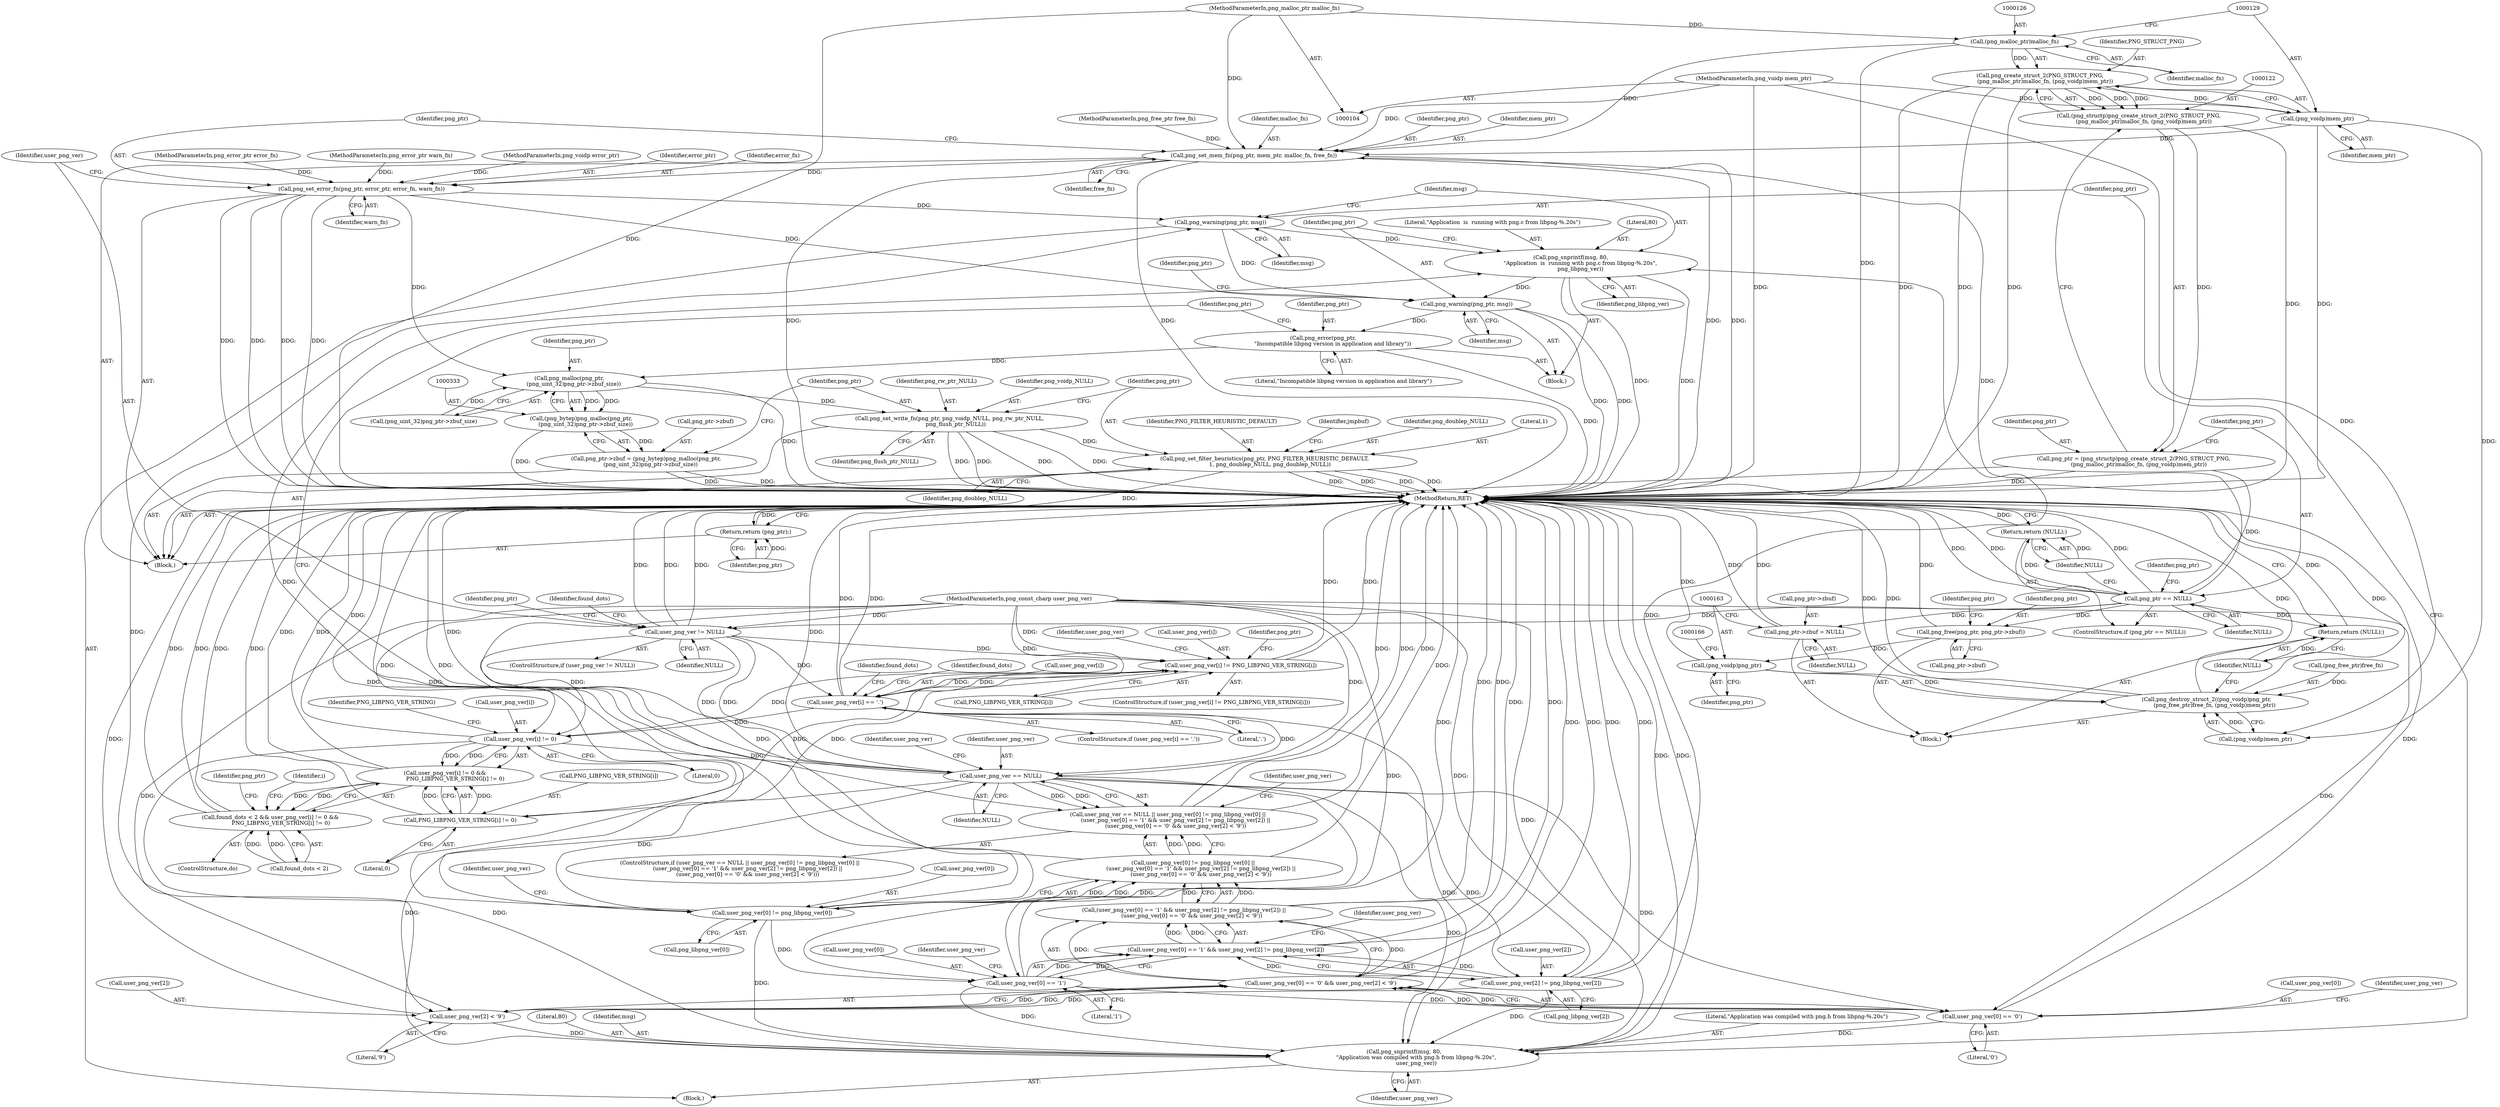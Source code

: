 digraph "0_Chrome_7f3d85b096f66870a15b37c2f40b219b2e292693_24@API" {
"1000123" [label="(Call,png_create_struct_2(PNG_STRUCT_PNG,\n      (png_malloc_ptr)malloc_fn, (png_voidp)mem_ptr))"];
"1000125" [label="(Call,(png_malloc_ptr)malloc_fn)"];
"1000110" [label="(MethodParameterIn,png_malloc_ptr malloc_fn)"];
"1000128" [label="(Call,(png_voidp)mem_ptr)"];
"1000109" [label="(MethodParameterIn,png_voidp mem_ptr)"];
"1000121" [label="(Call,(png_structp)png_create_struct_2(PNG_STRUCT_PNG,\n      (png_malloc_ptr)malloc_fn, (png_voidp)mem_ptr))"];
"1000119" [label="(Call,png_ptr = (png_structp)png_create_struct_2(PNG_STRUCT_PNG,\n      (png_malloc_ptr)malloc_fn, (png_voidp)mem_ptr))"];
"1000132" [label="(Call,png_ptr == NULL)"];
"1000135" [label="(Return,return (NULL);)"];
"1000151" [label="(Call,png_free(png_ptr, png_ptr->zbuf))"];
"1000162" [label="(Call,(png_voidp)png_ptr)"];
"1000161" [label="(Call,png_destroy_struct_2((png_voidp)png_ptr,\n         (png_free_ptr)free_fn, (png_voidp)mem_ptr))"];
"1000156" [label="(Call,png_ptr->zbuf = NULL)"];
"1000171" [label="(Return,return (NULL);)"];
"1000180" [label="(Call,png_set_mem_fn(png_ptr, mem_ptr, malloc_fn, free_fn))"];
"1000185" [label="(Call,png_set_error_fn(png_ptr, error_ptr, error_fn, warn_fn))"];
"1000304" [label="(Call,png_warning(png_ptr, msg))"];
"1000307" [label="(Call,png_snprintf(msg, 80,\n           \"Application  is  running with png.c from libpng-%.20s\",\n           png_libpng_ver))"];
"1000312" [label="(Call,png_warning(png_ptr, msg))"];
"1000320" [label="(Call,png_error(png_ptr,\n           \"Incompatible libpng version in application and library\"))"];
"1000334" [label="(Call,png_malloc(png_ptr,\n     (png_uint_32)png_ptr->zbuf_size))"];
"1000332" [label="(Call,(png_bytep)png_malloc(png_ptr,\n     (png_uint_32)png_ptr->zbuf_size))"];
"1000328" [label="(Call,png_ptr->zbuf = (png_bytep)png_malloc(png_ptr,\n     (png_uint_32)png_ptr->zbuf_size))"];
"1000341" [label="(Call,png_set_write_fn(png_ptr, png_voidp_NULL, png_rw_ptr_NULL,\n       png_flush_ptr_NULL))"];
"1000346" [label="(Call,png_set_filter_heuristics(png_ptr, PNG_FILTER_HEURISTIC_DEFAULT,\n      1, png_doublep_NULL, png_doublep_NULL))"];
"1000363" [label="(Return,return (png_ptr);)"];
"1000191" [label="(Call,user_png_ver != NULL)"];
"1000208" [label="(Call,user_png_ver[i] != PNG_LIBPNG_VER_STRING[i])"];
"1000221" [label="(Call,user_png_ver[i] == '.')"];
"1000233" [label="(Call,user_png_ver[i] != 0)"];
"1000232" [label="(Call,user_png_ver[i] != 0 &&\n            PNG_LIBPNG_VER_STRING[i] != 0)"];
"1000228" [label="(Call,found_dots < 2 && user_png_ver[i] != 0 &&\n            PNG_LIBPNG_VER_STRING[i] != 0)"];
"1000258" [label="(Call,user_png_ver == NULL)"];
"1000257" [label="(Call,user_png_ver == NULL || user_png_ver[0] != png_libpng_ver[0] ||\n         (user_png_ver[0] == '1' && user_png_ver[2] != png_libpng_ver[2]) ||\n         (user_png_ver[0] == '0' && user_png_ver[2] < '9'))"];
"1000262" [label="(Call,user_png_ver[0] != png_libpng_ver[0])"];
"1000261" [label="(Call,user_png_ver[0] != png_libpng_ver[0] ||\n         (user_png_ver[0] == '1' && user_png_ver[2] != png_libpng_ver[2]) ||\n         (user_png_ver[0] == '0' && user_png_ver[2] < '9'))"];
"1000271" [label="(Call,user_png_ver[0] == '1')"];
"1000270" [label="(Call,user_png_ver[0] == '1' && user_png_ver[2] != png_libpng_ver[2])"];
"1000269" [label="(Call,(user_png_ver[0] == '1' && user_png_ver[2] != png_libpng_ver[2]) ||\n         (user_png_ver[0] == '0' && user_png_ver[2] < '9'))"];
"1000284" [label="(Call,user_png_ver[0] == '0')"];
"1000283" [label="(Call,user_png_ver[0] == '0' && user_png_ver[2] < '9')"];
"1000299" [label="(Call,png_snprintf(msg, 80,\n              \"Application was compiled with png.h from libpng-%.20s\",\n              user_png_ver))"];
"1000276" [label="(Call,user_png_ver[2] != png_libpng_ver[2])"];
"1000289" [label="(Call,user_png_ver[2] < '9')"];
"1000238" [label="(Call,PNG_LIBPNG_VER_STRING[i] != 0)"];
"1000227" [label="(Identifier,found_dots)"];
"1000133" [label="(Identifier,png_ptr)"];
"1000283" [label="(Call,user_png_ver[0] == '0' && user_png_ver[2] < '9')"];
"1000124" [label="(Identifier,PNG_STRUCT_PNG)"];
"1000275" [label="(Literal,'1')"];
"1000277" [label="(Call,user_png_ver[2])"];
"1000134" [label="(Identifier,NULL)"];
"1000252" [label="(Identifier,png_ptr)"];
"1000203" [label="(ControlStructure,do)"];
"1000264" [label="(Identifier,user_png_ver)"];
"1000257" [label="(Call,user_png_ver == NULL || user_png_ver[0] != png_libpng_ver[0] ||\n         (user_png_ver[0] == '1' && user_png_ver[2] != png_libpng_ver[2]) ||\n         (user_png_ver[0] == '0' && user_png_ver[2] < '9'))"];
"1000335" [label="(Identifier,png_ptr)"];
"1000187" [label="(Identifier,error_ptr)"];
"1000272" [label="(Call,user_png_ver[0])"];
"1000127" [label="(Identifier,malloc_fn)"];
"1000183" [label="(Identifier,malloc_fn)"];
"1000364" [label="(Identifier,png_ptr)"];
"1000302" [label="(Literal,\"Application was compiled with png.h from libpng-%.20s\")"];
"1000233" [label="(Call,user_png_ver[i] != 0)"];
"1000301" [label="(Literal,80)"];
"1000135" [label="(Return,return (NULL);)"];
"1000332" [label="(Call,(png_bytep)png_malloc(png_ptr,\n     (png_uint_32)png_ptr->zbuf_size))"];
"1000139" [label="(Identifier,png_ptr)"];
"1000260" [label="(Identifier,NULL)"];
"1000298" [label="(Block,)"];
"1000180" [label="(Call,png_set_mem_fn(png_ptr, mem_ptr, malloc_fn, free_fn))"];
"1000312" [label="(Call,png_warning(png_ptr, msg))"];
"1000297" [label="(Identifier,user_png_ver)"];
"1000109" [label="(MethodParameterIn,png_voidp mem_ptr)"];
"1000132" [label="(Call,png_ptr == NULL)"];
"1000325" [label="(Identifier,png_ptr)"];
"1000225" [label="(Literal,'.')"];
"1000308" [label="(Identifier,msg)"];
"1000188" [label="(Identifier,error_fn)"];
"1000172" [label="(Identifier,NULL)"];
"1000246" [label="(Identifier,png_ptr)"];
"1000322" [label="(Literal,\"Incompatible libpng version in application and library\")"];
"1000181" [label="(Identifier,png_ptr)"];
"1000131" [label="(ControlStructure,if (png_ptr == NULL))"];
"1000222" [label="(Call,user_png_ver[i])"];
"1000270" [label="(Call,user_png_ver[0] == '1' && user_png_ver[2] != png_libpng_ver[2])"];
"1000185" [label="(Call,png_set_error_fn(png_ptr, error_ptr, error_fn, warn_fn))"];
"1000165" [label="(Call,(png_free_ptr)free_fn)"];
"1000209" [label="(Call,user_png_ver[i])"];
"1000258" [label="(Call,user_png_ver == NULL)"];
"1000299" [label="(Call,png_snprintf(msg, 80,\n              \"Application was compiled with png.h from libpng-%.20s\",\n              user_png_ver))"];
"1000336" [label="(Call,(png_uint_32)png_ptr->zbuf_size)"];
"1000329" [label="(Call,png_ptr->zbuf)"];
"1000168" [label="(Call,(png_voidp)mem_ptr)"];
"1000123" [label="(Call,png_create_struct_2(PNG_STRUCT_PNG,\n      (png_malloc_ptr)malloc_fn, (png_voidp)mem_ptr))"];
"1000286" [label="(Identifier,user_png_ver)"];
"1000152" [label="(Identifier,png_ptr)"];
"1000212" [label="(Call,PNG_LIBPNG_VER_STRING[i])"];
"1000119" [label="(Call,png_ptr = (png_structp)png_create_struct_2(PNG_STRUCT_PNG,\n      (png_malloc_ptr)malloc_fn, (png_voidp)mem_ptr))"];
"1000230" [label="(Identifier,found_dots)"];
"1000191" [label="(Call,user_png_ver != NULL)"];
"1000120" [label="(Identifier,png_ptr)"];
"1000261" [label="(Call,user_png_ver[0] != png_libpng_ver[0] ||\n         (user_png_ver[0] == '1' && user_png_ver[2] != png_libpng_ver[2]) ||\n         (user_png_ver[0] == '0' && user_png_ver[2] < '9'))"];
"1000105" [label="(MethodParameterIn,png_const_charp user_png_ver)"];
"1000162" [label="(Call,(png_voidp)png_ptr)"];
"1000217" [label="(Identifier,png_ptr)"];
"1000157" [label="(Call,png_ptr->zbuf)"];
"1000341" [label="(Call,png_set_write_fn(png_ptr, png_voidp_NULL, png_rw_ptr_NULL,\n       png_flush_ptr_NULL))"];
"1000229" [label="(Call,found_dots < 2)"];
"1000345" [label="(Identifier,png_flush_ptr_NULL)"];
"1000259" [label="(Identifier,user_png_ver)"];
"1000189" [label="(Identifier,warn_fn)"];
"1000107" [label="(MethodParameterIn,png_error_ptr error_fn)"];
"1000306" [label="(Identifier,msg)"];
"1000284" [label="(Call,user_png_ver[0] == '0')"];
"1000242" [label="(Literal,0)"];
"1000228" [label="(Call,found_dots < 2 && user_png_ver[i] != 0 &&\n            PNG_LIBPNG_VER_STRING[i] != 0)"];
"1000153" [label="(Call,png_ptr->zbuf)"];
"1000350" [label="(Identifier,png_doublep_NULL)"];
"1000303" [label="(Identifier,user_png_ver)"];
"1000300" [label="(Identifier,msg)"];
"1000232" [label="(Call,user_png_ver[i] != 0 &&\n            PNG_LIBPNG_VER_STRING[i] != 0)"];
"1000334" [label="(Call,png_malloc(png_ptr,\n     (png_uint_32)png_ptr->zbuf_size))"];
"1000305" [label="(Identifier,png_ptr)"];
"1000151" [label="(Call,png_free(png_ptr, png_ptr->zbuf))"];
"1000263" [label="(Call,user_png_ver[0])"];
"1000190" [label="(ControlStructure,if (user_png_ver != NULL))"];
"1000161" [label="(Call,png_destroy_struct_2((png_voidp)png_ptr,\n         (png_free_ptr)free_fn, (png_voidp)mem_ptr))"];
"1000285" [label="(Call,user_png_ver[0])"];
"1000291" [label="(Identifier,user_png_ver)"];
"1000186" [label="(Identifier,png_ptr)"];
"1000184" [label="(Identifier,free_fn)"];
"1000309" [label="(Literal,80)"];
"1000343" [label="(Identifier,png_voidp_NULL)"];
"1000342" [label="(Identifier,png_ptr)"];
"1000314" [label="(Identifier,msg)"];
"1000110" [label="(MethodParameterIn,png_malloc_ptr malloc_fn)"];
"1000269" [label="(Call,(user_png_ver[0] == '1' && user_png_ver[2] != png_libpng_ver[2]) ||\n         (user_png_ver[0] == '0' && user_png_ver[2] < '9'))"];
"1000266" [label="(Call,png_libpng_ver[0])"];
"1000344" [label="(Identifier,png_rw_ptr_NULL)"];
"1000240" [label="(Identifier,PNG_LIBPNG_VER_STRING)"];
"1000234" [label="(Call,user_png_ver[i])"];
"1000108" [label="(MethodParameterIn,png_error_ptr warn_fn)"];
"1000197" [label="(Identifier,found_dots)"];
"1000363" [label="(Return,return (png_ptr);)"];
"1000121" [label="(Call,(png_structp)png_create_struct_2(PNG_STRUCT_PNG,\n      (png_malloc_ptr)malloc_fn, (png_voidp)mem_ptr))"];
"1000112" [label="(Block,)"];
"1000351" [label="(Identifier,png_doublep_NULL)"];
"1000290" [label="(Call,user_png_ver[2])"];
"1000158" [label="(Identifier,png_ptr)"];
"1000346" [label="(Call,png_set_filter_heuristics(png_ptr, PNG_FILTER_HEURISTIC_DEFAULT,\n      1, png_doublep_NULL, png_doublep_NULL))"];
"1000349" [label="(Literal,1)"];
"1000238" [label="(Call,PNG_LIBPNG_VER_STRING[i] != 0)"];
"1000271" [label="(Call,user_png_ver[0] == '1')"];
"1000293" [label="(Literal,'9')"];
"1000223" [label="(Identifier,user_png_ver)"];
"1000304" [label="(Call,png_warning(png_ptr, msg))"];
"1000365" [label="(MethodReturn,RET)"];
"1000193" [label="(Identifier,NULL)"];
"1000276" [label="(Call,user_png_ver[2] != png_libpng_ver[2])"];
"1000207" [label="(ControlStructure,if (user_png_ver[i] != PNG_LIBPNG_VER_STRING[i]))"];
"1000320" [label="(Call,png_error(png_ptr,\n           \"Incompatible libpng version in application and library\"))"];
"1000262" [label="(Call,user_png_ver[0] != png_libpng_ver[0])"];
"1000347" [label="(Identifier,png_ptr)"];
"1000294" [label="(Block,)"];
"1000288" [label="(Literal,'0')"];
"1000192" [label="(Identifier,user_png_ver)"];
"1000289" [label="(Call,user_png_ver[2] < '9')"];
"1000156" [label="(Call,png_ptr->zbuf = NULL)"];
"1000239" [label="(Call,PNG_LIBPNG_VER_STRING[i])"];
"1000280" [label="(Call,png_libpng_ver[2])"];
"1000128" [label="(Call,(png_voidp)mem_ptr)"];
"1000348" [label="(Identifier,PNG_FILTER_HEURISTIC_DEFAULT)"];
"1000321" [label="(Identifier,png_ptr)"];
"1000220" [label="(ControlStructure,if (user_png_ver[i] == '.'))"];
"1000150" [label="(Block,)"];
"1000313" [label="(Identifier,png_ptr)"];
"1000125" [label="(Call,(png_malloc_ptr)malloc_fn)"];
"1000354" [label="(Identifier,jmpbuf)"];
"1000164" [label="(Identifier,png_ptr)"];
"1000182" [label="(Identifier,mem_ptr)"];
"1000256" [label="(ControlStructure,if (user_png_ver == NULL || user_png_ver[0] != png_libpng_ver[0] ||\n         (user_png_ver[0] == '1' && user_png_ver[2] != png_libpng_ver[2]) ||\n         (user_png_ver[0] == '0' && user_png_ver[2] < '9')))"];
"1000171" [label="(Return,return (NULL);)"];
"1000311" [label="(Identifier,png_libpng_ver)"];
"1000130" [label="(Identifier,mem_ptr)"];
"1000328" [label="(Call,png_ptr->zbuf = (png_bytep)png_malloc(png_ptr,\n     (png_uint_32)png_ptr->zbuf_size))"];
"1000106" [label="(MethodParameterIn,png_voidp error_ptr)"];
"1000273" [label="(Identifier,user_png_ver)"];
"1000111" [label="(MethodParameterIn,png_free_ptr free_fn)"];
"1000221" [label="(Call,user_png_ver[i] == '.')"];
"1000237" [label="(Literal,0)"];
"1000206" [label="(Identifier,i)"];
"1000317" [label="(Identifier,png_ptr)"];
"1000208" [label="(Call,user_png_ver[i] != PNG_LIBPNG_VER_STRING[i])"];
"1000278" [label="(Identifier,user_png_ver)"];
"1000160" [label="(Identifier,NULL)"];
"1000307" [label="(Call,png_snprintf(msg, 80,\n           \"Application  is  running with png.c from libpng-%.20s\",\n           png_libpng_ver))"];
"1000310" [label="(Literal,\"Application  is  running with png.c from libpng-%.20s\")"];
"1000136" [label="(Identifier,NULL)"];
"1000123" -> "1000121"  [label="AST: "];
"1000123" -> "1000128"  [label="CFG: "];
"1000124" -> "1000123"  [label="AST: "];
"1000125" -> "1000123"  [label="AST: "];
"1000128" -> "1000123"  [label="AST: "];
"1000121" -> "1000123"  [label="CFG: "];
"1000123" -> "1000365"  [label="DDG: "];
"1000123" -> "1000365"  [label="DDG: "];
"1000123" -> "1000365"  [label="DDG: "];
"1000123" -> "1000121"  [label="DDG: "];
"1000123" -> "1000121"  [label="DDG: "];
"1000123" -> "1000121"  [label="DDG: "];
"1000125" -> "1000123"  [label="DDG: "];
"1000128" -> "1000123"  [label="DDG: "];
"1000125" -> "1000127"  [label="CFG: "];
"1000126" -> "1000125"  [label="AST: "];
"1000127" -> "1000125"  [label="AST: "];
"1000129" -> "1000125"  [label="CFG: "];
"1000125" -> "1000365"  [label="DDG: "];
"1000110" -> "1000125"  [label="DDG: "];
"1000125" -> "1000180"  [label="DDG: "];
"1000110" -> "1000104"  [label="AST: "];
"1000110" -> "1000365"  [label="DDG: "];
"1000110" -> "1000180"  [label="DDG: "];
"1000128" -> "1000130"  [label="CFG: "];
"1000129" -> "1000128"  [label="AST: "];
"1000130" -> "1000128"  [label="AST: "];
"1000128" -> "1000365"  [label="DDG: "];
"1000109" -> "1000128"  [label="DDG: "];
"1000128" -> "1000168"  [label="DDG: "];
"1000128" -> "1000180"  [label="DDG: "];
"1000109" -> "1000104"  [label="AST: "];
"1000109" -> "1000365"  [label="DDG: "];
"1000109" -> "1000168"  [label="DDG: "];
"1000109" -> "1000180"  [label="DDG: "];
"1000121" -> "1000119"  [label="AST: "];
"1000122" -> "1000121"  [label="AST: "];
"1000119" -> "1000121"  [label="CFG: "];
"1000121" -> "1000365"  [label="DDG: "];
"1000121" -> "1000119"  [label="DDG: "];
"1000119" -> "1000112"  [label="AST: "];
"1000120" -> "1000119"  [label="AST: "];
"1000133" -> "1000119"  [label="CFG: "];
"1000119" -> "1000365"  [label="DDG: "];
"1000119" -> "1000132"  [label="DDG: "];
"1000132" -> "1000131"  [label="AST: "];
"1000132" -> "1000134"  [label="CFG: "];
"1000133" -> "1000132"  [label="AST: "];
"1000134" -> "1000132"  [label="AST: "];
"1000136" -> "1000132"  [label="CFG: "];
"1000139" -> "1000132"  [label="CFG: "];
"1000132" -> "1000365"  [label="DDG: "];
"1000132" -> "1000365"  [label="DDG: "];
"1000132" -> "1000365"  [label="DDG: "];
"1000132" -> "1000135"  [label="DDG: "];
"1000132" -> "1000151"  [label="DDG: "];
"1000132" -> "1000156"  [label="DDG: "];
"1000132" -> "1000171"  [label="DDG: "];
"1000132" -> "1000180"  [label="DDG: "];
"1000132" -> "1000191"  [label="DDG: "];
"1000135" -> "1000131"  [label="AST: "];
"1000135" -> "1000136"  [label="CFG: "];
"1000136" -> "1000135"  [label="AST: "];
"1000365" -> "1000135"  [label="CFG: "];
"1000135" -> "1000365"  [label="DDG: "];
"1000136" -> "1000135"  [label="DDG: "];
"1000151" -> "1000150"  [label="AST: "];
"1000151" -> "1000153"  [label="CFG: "];
"1000152" -> "1000151"  [label="AST: "];
"1000153" -> "1000151"  [label="AST: "];
"1000158" -> "1000151"  [label="CFG: "];
"1000151" -> "1000365"  [label="DDG: "];
"1000151" -> "1000162"  [label="DDG: "];
"1000162" -> "1000161"  [label="AST: "];
"1000162" -> "1000164"  [label="CFG: "];
"1000163" -> "1000162"  [label="AST: "];
"1000164" -> "1000162"  [label="AST: "];
"1000166" -> "1000162"  [label="CFG: "];
"1000162" -> "1000365"  [label="DDG: "];
"1000162" -> "1000161"  [label="DDG: "];
"1000161" -> "1000150"  [label="AST: "];
"1000161" -> "1000168"  [label="CFG: "];
"1000165" -> "1000161"  [label="AST: "];
"1000168" -> "1000161"  [label="AST: "];
"1000172" -> "1000161"  [label="CFG: "];
"1000161" -> "1000365"  [label="DDG: "];
"1000161" -> "1000365"  [label="DDG: "];
"1000161" -> "1000365"  [label="DDG: "];
"1000161" -> "1000365"  [label="DDG: "];
"1000165" -> "1000161"  [label="DDG: "];
"1000168" -> "1000161"  [label="DDG: "];
"1000156" -> "1000150"  [label="AST: "];
"1000156" -> "1000160"  [label="CFG: "];
"1000157" -> "1000156"  [label="AST: "];
"1000160" -> "1000156"  [label="AST: "];
"1000163" -> "1000156"  [label="CFG: "];
"1000156" -> "1000365"  [label="DDG: "];
"1000156" -> "1000365"  [label="DDG: "];
"1000171" -> "1000150"  [label="AST: "];
"1000171" -> "1000172"  [label="CFG: "];
"1000172" -> "1000171"  [label="AST: "];
"1000365" -> "1000171"  [label="CFG: "];
"1000171" -> "1000365"  [label="DDG: "];
"1000172" -> "1000171"  [label="DDG: "];
"1000180" -> "1000112"  [label="AST: "];
"1000180" -> "1000184"  [label="CFG: "];
"1000181" -> "1000180"  [label="AST: "];
"1000182" -> "1000180"  [label="AST: "];
"1000183" -> "1000180"  [label="AST: "];
"1000184" -> "1000180"  [label="AST: "];
"1000186" -> "1000180"  [label="CFG: "];
"1000180" -> "1000365"  [label="DDG: "];
"1000180" -> "1000365"  [label="DDG: "];
"1000180" -> "1000365"  [label="DDG: "];
"1000180" -> "1000365"  [label="DDG: "];
"1000111" -> "1000180"  [label="DDG: "];
"1000180" -> "1000185"  [label="DDG: "];
"1000185" -> "1000112"  [label="AST: "];
"1000185" -> "1000189"  [label="CFG: "];
"1000186" -> "1000185"  [label="AST: "];
"1000187" -> "1000185"  [label="AST: "];
"1000188" -> "1000185"  [label="AST: "];
"1000189" -> "1000185"  [label="AST: "];
"1000192" -> "1000185"  [label="CFG: "];
"1000185" -> "1000365"  [label="DDG: "];
"1000185" -> "1000365"  [label="DDG: "];
"1000185" -> "1000365"  [label="DDG: "];
"1000185" -> "1000365"  [label="DDG: "];
"1000106" -> "1000185"  [label="DDG: "];
"1000107" -> "1000185"  [label="DDG: "];
"1000108" -> "1000185"  [label="DDG: "];
"1000185" -> "1000304"  [label="DDG: "];
"1000185" -> "1000312"  [label="DDG: "];
"1000185" -> "1000334"  [label="DDG: "];
"1000304" -> "1000298"  [label="AST: "];
"1000304" -> "1000306"  [label="CFG: "];
"1000305" -> "1000304"  [label="AST: "];
"1000306" -> "1000304"  [label="AST: "];
"1000308" -> "1000304"  [label="CFG: "];
"1000299" -> "1000304"  [label="DDG: "];
"1000304" -> "1000307"  [label="DDG: "];
"1000304" -> "1000312"  [label="DDG: "];
"1000307" -> "1000294"  [label="AST: "];
"1000307" -> "1000311"  [label="CFG: "];
"1000308" -> "1000307"  [label="AST: "];
"1000309" -> "1000307"  [label="AST: "];
"1000310" -> "1000307"  [label="AST: "];
"1000311" -> "1000307"  [label="AST: "];
"1000313" -> "1000307"  [label="CFG: "];
"1000307" -> "1000365"  [label="DDG: "];
"1000307" -> "1000365"  [label="DDG: "];
"1000276" -> "1000307"  [label="DDG: "];
"1000262" -> "1000307"  [label="DDG: "];
"1000307" -> "1000312"  [label="DDG: "];
"1000312" -> "1000294"  [label="AST: "];
"1000312" -> "1000314"  [label="CFG: "];
"1000313" -> "1000312"  [label="AST: "];
"1000314" -> "1000312"  [label="AST: "];
"1000317" -> "1000312"  [label="CFG: "];
"1000312" -> "1000365"  [label="DDG: "];
"1000312" -> "1000365"  [label="DDG: "];
"1000312" -> "1000320"  [label="DDG: "];
"1000320" -> "1000294"  [label="AST: "];
"1000320" -> "1000322"  [label="CFG: "];
"1000321" -> "1000320"  [label="AST: "];
"1000322" -> "1000320"  [label="AST: "];
"1000325" -> "1000320"  [label="CFG: "];
"1000320" -> "1000365"  [label="DDG: "];
"1000320" -> "1000334"  [label="DDG: "];
"1000334" -> "1000332"  [label="AST: "];
"1000334" -> "1000336"  [label="CFG: "];
"1000335" -> "1000334"  [label="AST: "];
"1000336" -> "1000334"  [label="AST: "];
"1000332" -> "1000334"  [label="CFG: "];
"1000334" -> "1000365"  [label="DDG: "];
"1000334" -> "1000332"  [label="DDG: "];
"1000334" -> "1000332"  [label="DDG: "];
"1000336" -> "1000334"  [label="DDG: "];
"1000334" -> "1000341"  [label="DDG: "];
"1000332" -> "1000328"  [label="AST: "];
"1000333" -> "1000332"  [label="AST: "];
"1000328" -> "1000332"  [label="CFG: "];
"1000332" -> "1000365"  [label="DDG: "];
"1000332" -> "1000328"  [label="DDG: "];
"1000328" -> "1000112"  [label="AST: "];
"1000329" -> "1000328"  [label="AST: "];
"1000342" -> "1000328"  [label="CFG: "];
"1000328" -> "1000365"  [label="DDG: "];
"1000328" -> "1000365"  [label="DDG: "];
"1000341" -> "1000112"  [label="AST: "];
"1000341" -> "1000345"  [label="CFG: "];
"1000342" -> "1000341"  [label="AST: "];
"1000343" -> "1000341"  [label="AST: "];
"1000344" -> "1000341"  [label="AST: "];
"1000345" -> "1000341"  [label="AST: "];
"1000347" -> "1000341"  [label="CFG: "];
"1000341" -> "1000365"  [label="DDG: "];
"1000341" -> "1000365"  [label="DDG: "];
"1000341" -> "1000365"  [label="DDG: "];
"1000341" -> "1000365"  [label="DDG: "];
"1000341" -> "1000346"  [label="DDG: "];
"1000346" -> "1000112"  [label="AST: "];
"1000346" -> "1000351"  [label="CFG: "];
"1000347" -> "1000346"  [label="AST: "];
"1000348" -> "1000346"  [label="AST: "];
"1000349" -> "1000346"  [label="AST: "];
"1000350" -> "1000346"  [label="AST: "];
"1000351" -> "1000346"  [label="AST: "];
"1000354" -> "1000346"  [label="CFG: "];
"1000346" -> "1000365"  [label="DDG: "];
"1000346" -> "1000365"  [label="DDG: "];
"1000346" -> "1000365"  [label="DDG: "];
"1000346" -> "1000365"  [label="DDG: "];
"1000346" -> "1000363"  [label="DDG: "];
"1000363" -> "1000112"  [label="AST: "];
"1000363" -> "1000364"  [label="CFG: "];
"1000364" -> "1000363"  [label="AST: "];
"1000365" -> "1000363"  [label="CFG: "];
"1000363" -> "1000365"  [label="DDG: "];
"1000364" -> "1000363"  [label="DDG: "];
"1000191" -> "1000190"  [label="AST: "];
"1000191" -> "1000193"  [label="CFG: "];
"1000192" -> "1000191"  [label="AST: "];
"1000193" -> "1000191"  [label="AST: "];
"1000197" -> "1000191"  [label="CFG: "];
"1000246" -> "1000191"  [label="CFG: "];
"1000191" -> "1000365"  [label="DDG: "];
"1000191" -> "1000365"  [label="DDG: "];
"1000191" -> "1000365"  [label="DDG: "];
"1000105" -> "1000191"  [label="DDG: "];
"1000191" -> "1000208"  [label="DDG: "];
"1000191" -> "1000221"  [label="DDG: "];
"1000191" -> "1000233"  [label="DDG: "];
"1000191" -> "1000258"  [label="DDG: "];
"1000191" -> "1000258"  [label="DDG: "];
"1000208" -> "1000207"  [label="AST: "];
"1000208" -> "1000212"  [label="CFG: "];
"1000209" -> "1000208"  [label="AST: "];
"1000212" -> "1000208"  [label="AST: "];
"1000217" -> "1000208"  [label="CFG: "];
"1000223" -> "1000208"  [label="CFG: "];
"1000208" -> "1000365"  [label="DDG: "];
"1000208" -> "1000365"  [label="DDG: "];
"1000221" -> "1000208"  [label="DDG: "];
"1000233" -> "1000208"  [label="DDG: "];
"1000105" -> "1000208"  [label="DDG: "];
"1000238" -> "1000208"  [label="DDG: "];
"1000208" -> "1000221"  [label="DDG: "];
"1000208" -> "1000238"  [label="DDG: "];
"1000221" -> "1000220"  [label="AST: "];
"1000221" -> "1000225"  [label="CFG: "];
"1000222" -> "1000221"  [label="AST: "];
"1000225" -> "1000221"  [label="AST: "];
"1000230" -> "1000221"  [label="CFG: "];
"1000227" -> "1000221"  [label="CFG: "];
"1000221" -> "1000365"  [label="DDG: "];
"1000221" -> "1000365"  [label="DDG: "];
"1000105" -> "1000221"  [label="DDG: "];
"1000221" -> "1000233"  [label="DDG: "];
"1000221" -> "1000258"  [label="DDG: "];
"1000221" -> "1000299"  [label="DDG: "];
"1000233" -> "1000232"  [label="AST: "];
"1000233" -> "1000237"  [label="CFG: "];
"1000234" -> "1000233"  [label="AST: "];
"1000237" -> "1000233"  [label="AST: "];
"1000240" -> "1000233"  [label="CFG: "];
"1000232" -> "1000233"  [label="CFG: "];
"1000233" -> "1000365"  [label="DDG: "];
"1000233" -> "1000232"  [label="DDG: "];
"1000233" -> "1000232"  [label="DDG: "];
"1000105" -> "1000233"  [label="DDG: "];
"1000233" -> "1000258"  [label="DDG: "];
"1000233" -> "1000299"  [label="DDG: "];
"1000232" -> "1000228"  [label="AST: "];
"1000232" -> "1000238"  [label="CFG: "];
"1000238" -> "1000232"  [label="AST: "];
"1000228" -> "1000232"  [label="CFG: "];
"1000232" -> "1000365"  [label="DDG: "];
"1000232" -> "1000365"  [label="DDG: "];
"1000232" -> "1000228"  [label="DDG: "];
"1000232" -> "1000228"  [label="DDG: "];
"1000238" -> "1000232"  [label="DDG: "];
"1000238" -> "1000232"  [label="DDG: "];
"1000228" -> "1000203"  [label="AST: "];
"1000228" -> "1000229"  [label="CFG: "];
"1000229" -> "1000228"  [label="AST: "];
"1000206" -> "1000228"  [label="CFG: "];
"1000252" -> "1000228"  [label="CFG: "];
"1000228" -> "1000365"  [label="DDG: "];
"1000228" -> "1000365"  [label="DDG: "];
"1000228" -> "1000365"  [label="DDG: "];
"1000229" -> "1000228"  [label="DDG: "];
"1000229" -> "1000228"  [label="DDG: "];
"1000258" -> "1000257"  [label="AST: "];
"1000258" -> "1000260"  [label="CFG: "];
"1000259" -> "1000258"  [label="AST: "];
"1000260" -> "1000258"  [label="AST: "];
"1000264" -> "1000258"  [label="CFG: "];
"1000257" -> "1000258"  [label="CFG: "];
"1000258" -> "1000365"  [label="DDG: "];
"1000258" -> "1000365"  [label="DDG: "];
"1000258" -> "1000257"  [label="DDG: "];
"1000258" -> "1000257"  [label="DDG: "];
"1000105" -> "1000258"  [label="DDG: "];
"1000258" -> "1000262"  [label="DDG: "];
"1000258" -> "1000271"  [label="DDG: "];
"1000258" -> "1000276"  [label="DDG: "];
"1000258" -> "1000284"  [label="DDG: "];
"1000258" -> "1000289"  [label="DDG: "];
"1000258" -> "1000299"  [label="DDG: "];
"1000257" -> "1000256"  [label="AST: "];
"1000257" -> "1000261"  [label="CFG: "];
"1000261" -> "1000257"  [label="AST: "];
"1000297" -> "1000257"  [label="CFG: "];
"1000325" -> "1000257"  [label="CFG: "];
"1000257" -> "1000365"  [label="DDG: "];
"1000257" -> "1000365"  [label="DDG: "];
"1000257" -> "1000365"  [label="DDG: "];
"1000261" -> "1000257"  [label="DDG: "];
"1000261" -> "1000257"  [label="DDG: "];
"1000262" -> "1000261"  [label="AST: "];
"1000262" -> "1000266"  [label="CFG: "];
"1000263" -> "1000262"  [label="AST: "];
"1000266" -> "1000262"  [label="AST: "];
"1000273" -> "1000262"  [label="CFG: "];
"1000261" -> "1000262"  [label="CFG: "];
"1000262" -> "1000365"  [label="DDG: "];
"1000262" -> "1000365"  [label="DDG: "];
"1000262" -> "1000261"  [label="DDG: "];
"1000262" -> "1000261"  [label="DDG: "];
"1000105" -> "1000262"  [label="DDG: "];
"1000262" -> "1000271"  [label="DDG: "];
"1000262" -> "1000299"  [label="DDG: "];
"1000261" -> "1000269"  [label="CFG: "];
"1000269" -> "1000261"  [label="AST: "];
"1000261" -> "1000365"  [label="DDG: "];
"1000261" -> "1000365"  [label="DDG: "];
"1000269" -> "1000261"  [label="DDG: "];
"1000269" -> "1000261"  [label="DDG: "];
"1000271" -> "1000270"  [label="AST: "];
"1000271" -> "1000275"  [label="CFG: "];
"1000272" -> "1000271"  [label="AST: "];
"1000275" -> "1000271"  [label="AST: "];
"1000278" -> "1000271"  [label="CFG: "];
"1000270" -> "1000271"  [label="CFG: "];
"1000271" -> "1000365"  [label="DDG: "];
"1000271" -> "1000270"  [label="DDG: "];
"1000271" -> "1000270"  [label="DDG: "];
"1000105" -> "1000271"  [label="DDG: "];
"1000271" -> "1000284"  [label="DDG: "];
"1000271" -> "1000299"  [label="DDG: "];
"1000270" -> "1000269"  [label="AST: "];
"1000270" -> "1000276"  [label="CFG: "];
"1000276" -> "1000270"  [label="AST: "];
"1000286" -> "1000270"  [label="CFG: "];
"1000269" -> "1000270"  [label="CFG: "];
"1000270" -> "1000365"  [label="DDG: "];
"1000270" -> "1000365"  [label="DDG: "];
"1000270" -> "1000269"  [label="DDG: "];
"1000270" -> "1000269"  [label="DDG: "];
"1000276" -> "1000270"  [label="DDG: "];
"1000276" -> "1000270"  [label="DDG: "];
"1000269" -> "1000283"  [label="CFG: "];
"1000283" -> "1000269"  [label="AST: "];
"1000269" -> "1000365"  [label="DDG: "];
"1000269" -> "1000365"  [label="DDG: "];
"1000283" -> "1000269"  [label="DDG: "];
"1000283" -> "1000269"  [label="DDG: "];
"1000284" -> "1000283"  [label="AST: "];
"1000284" -> "1000288"  [label="CFG: "];
"1000285" -> "1000284"  [label="AST: "];
"1000288" -> "1000284"  [label="AST: "];
"1000291" -> "1000284"  [label="CFG: "];
"1000283" -> "1000284"  [label="CFG: "];
"1000284" -> "1000365"  [label="DDG: "];
"1000284" -> "1000283"  [label="DDG: "];
"1000284" -> "1000283"  [label="DDG: "];
"1000105" -> "1000284"  [label="DDG: "];
"1000284" -> "1000299"  [label="DDG: "];
"1000283" -> "1000289"  [label="CFG: "];
"1000289" -> "1000283"  [label="AST: "];
"1000283" -> "1000365"  [label="DDG: "];
"1000283" -> "1000365"  [label="DDG: "];
"1000289" -> "1000283"  [label="DDG: "];
"1000289" -> "1000283"  [label="DDG: "];
"1000299" -> "1000298"  [label="AST: "];
"1000299" -> "1000303"  [label="CFG: "];
"1000300" -> "1000299"  [label="AST: "];
"1000301" -> "1000299"  [label="AST: "];
"1000302" -> "1000299"  [label="AST: "];
"1000303" -> "1000299"  [label="AST: "];
"1000305" -> "1000299"  [label="CFG: "];
"1000299" -> "1000365"  [label="DDG: "];
"1000299" -> "1000365"  [label="DDG: "];
"1000289" -> "1000299"  [label="DDG: "];
"1000276" -> "1000299"  [label="DDG: "];
"1000105" -> "1000299"  [label="DDG: "];
"1000276" -> "1000280"  [label="CFG: "];
"1000277" -> "1000276"  [label="AST: "];
"1000280" -> "1000276"  [label="AST: "];
"1000276" -> "1000365"  [label="DDG: "];
"1000276" -> "1000365"  [label="DDG: "];
"1000105" -> "1000276"  [label="DDG: "];
"1000276" -> "1000289"  [label="DDG: "];
"1000289" -> "1000293"  [label="CFG: "];
"1000290" -> "1000289"  [label="AST: "];
"1000293" -> "1000289"  [label="AST: "];
"1000289" -> "1000365"  [label="DDG: "];
"1000105" -> "1000289"  [label="DDG: "];
"1000238" -> "1000242"  [label="CFG: "];
"1000239" -> "1000238"  [label="AST: "];
"1000242" -> "1000238"  [label="AST: "];
"1000238" -> "1000365"  [label="DDG: "];
}
